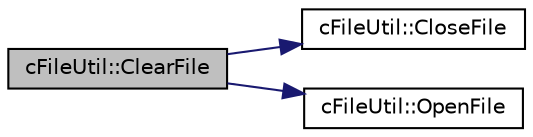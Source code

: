 digraph "cFileUtil::ClearFile"
{
 // LATEX_PDF_SIZE
  edge [fontname="Helvetica",fontsize="10",labelfontname="Helvetica",labelfontsize="10"];
  node [fontname="Helvetica",fontsize="10",shape=record];
  rankdir="LR";
  Node1 [label="cFileUtil::ClearFile",height=0.2,width=0.4,color="black", fillcolor="grey75", style="filled", fontcolor="black",tooltip=" "];
  Node1 -> Node2 [color="midnightblue",fontsize="10",style="solid",fontname="Helvetica"];
  Node2 [label="cFileUtil::CloseFile",height=0.2,width=0.4,color="black", fillcolor="white", style="filled",URL="$classc_file_util.html#a16794b7d8ff717737873acee365dd867",tooltip=" "];
  Node1 -> Node3 [color="midnightblue",fontsize="10",style="solid",fontname="Helvetica"];
  Node3 [label="cFileUtil::OpenFile",height=0.2,width=0.4,color="black", fillcolor="white", style="filled",URL="$classc_file_util.html#a09e16d3fd44f6d6002ddcd7ff90718a0",tooltip=" "];
}
